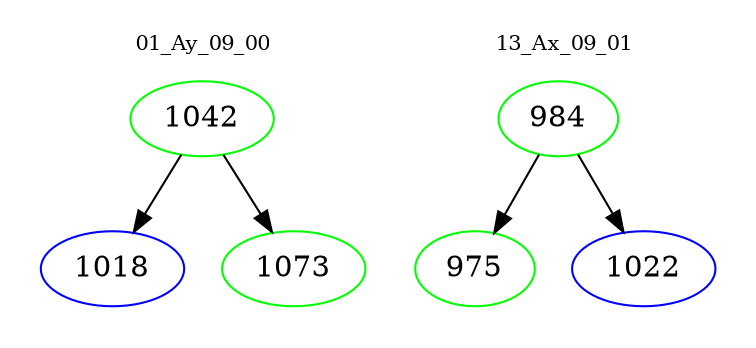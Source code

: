 digraph{
subgraph cluster_0 {
color = white
label = "01_Ay_09_00";
fontsize=10;
T0_1042 [label="1042", color="green"]
T0_1042 -> T0_1018 [color="black"]
T0_1018 [label="1018", color="blue"]
T0_1042 -> T0_1073 [color="black"]
T0_1073 [label="1073", color="green"]
}
subgraph cluster_1 {
color = white
label = "13_Ax_09_01";
fontsize=10;
T1_984 [label="984", color="green"]
T1_984 -> T1_975 [color="black"]
T1_975 [label="975", color="green"]
T1_984 -> T1_1022 [color="black"]
T1_1022 [label="1022", color="blue"]
}
}
